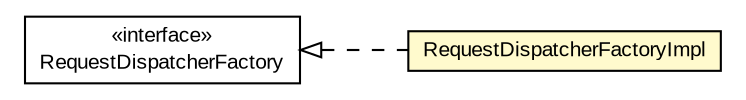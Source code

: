 #!/usr/local/bin/dot
#
# Class diagram 
# Generated by UMLGraph version R5_6-24-gf6e263 (http://www.umlgraph.org/)
#

digraph G {
	edge [fontname="arial",fontsize=10,labelfontname="arial",labelfontsize=10];
	node [fontname="arial",fontsize=10,shape=plaintext];
	nodesep=0.25;
	ranksep=0.5;
	rankdir=LR;
	// io.reinert.requestor.RequestDispatcherFactoryImpl
	c8926 [label=<<table title="io.reinert.requestor.RequestDispatcherFactoryImpl" border="0" cellborder="1" cellspacing="0" cellpadding="2" port="p" bgcolor="lemonChiffon" href="./RequestDispatcherFactoryImpl.html">
		<tr><td><table border="0" cellspacing="0" cellpadding="1">
<tr><td align="center" balign="center"> RequestDispatcherFactoryImpl </td></tr>
		</table></td></tr>
		</table>>, URL="./RequestDispatcherFactoryImpl.html", fontname="arial", fontcolor="black", fontsize=10.0];
	// io.reinert.requestor.RequestDispatcherFactory
	c8927 [label=<<table title="io.reinert.requestor.RequestDispatcherFactory" border="0" cellborder="1" cellspacing="0" cellpadding="2" port="p" href="./RequestDispatcherFactory.html">
		<tr><td><table border="0" cellspacing="0" cellpadding="1">
<tr><td align="center" balign="center"> &#171;interface&#187; </td></tr>
<tr><td align="center" balign="center"> RequestDispatcherFactory </td></tr>
		</table></td></tr>
		</table>>, URL="./RequestDispatcherFactory.html", fontname="arial", fontcolor="black", fontsize=10.0];
	//io.reinert.requestor.RequestDispatcherFactoryImpl implements io.reinert.requestor.RequestDispatcherFactory
	c8927:p -> c8926:p [dir=back,arrowtail=empty,style=dashed];
}

